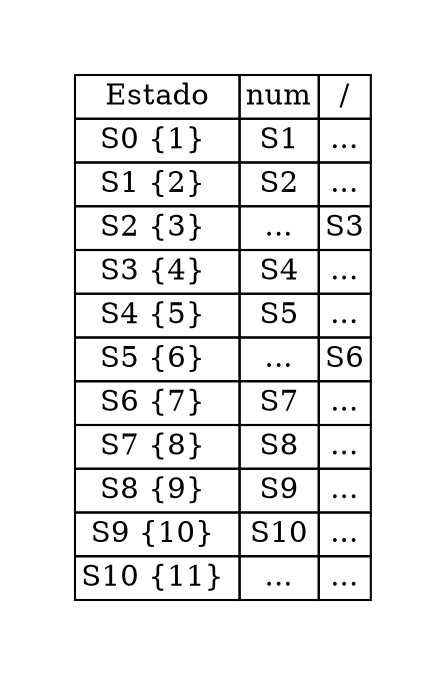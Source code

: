 digraph G{
graph [pad="0.5", nodesep="0.5", ranksep="2"];
node [shape=plain]
rankdir=LR;
Foo [label=< <table border="0" cellborder="1" cellspacing="0"> <tr><td>Estado</td><td>num</td><td>/</td></tr><tr><td>S0 {1} </td><td>S1</td><td>...</td></tr><tr><td>S1 {2} </td><td>S2</td><td>...</td></tr><tr><td>S2 {3} </td><td>...</td><td>S3</td></tr><tr><td>S3 {4} </td><td>S4</td><td>...</td></tr><tr><td>S4 {5} </td><td>S5</td><td>...</td></tr><tr><td>S5 {6} </td><td>...</td><td>S6</td></tr><tr><td>S6 {7} </td><td>S7</td><td>...</td></tr><tr><td>S7 {8} </td><td>S8</td><td>...</td></tr><tr><td>S8 {9} </td><td>S9</td><td>...</td></tr><tr><td>S9 {10} </td><td>S10</td><td>...</td></tr><tr><td>S10 {11} </td><td>...</td><td>...</td></tr></table>>];
}
